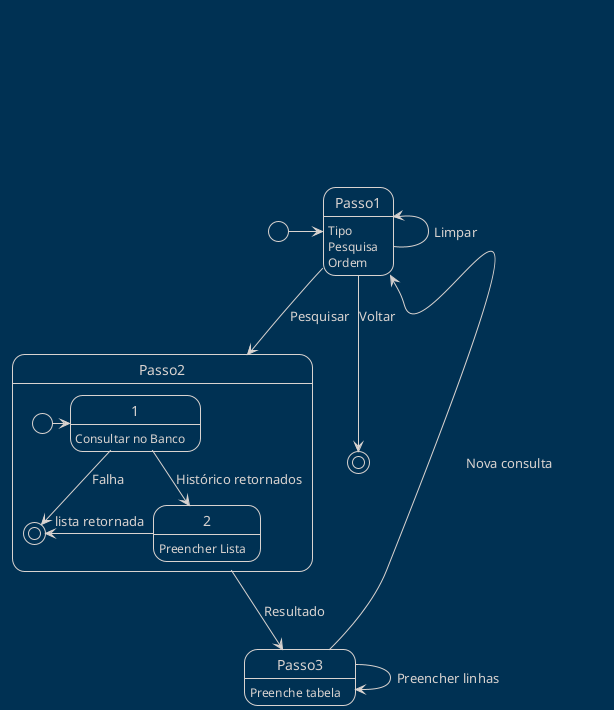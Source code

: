 @startuml
!theme blueprint

State Passo1 {
	Passo1 : Tipo
	Passo1 : Pesquisa
	Passo1 : Ordem
}

State Passo2 {
	State Passo2.1 {
		Passo2.1 : Consultar no Banco
	}

	State Passo2.2 {
		Passo2.2 : Preencher Lista
	}

	[*] -> Passo2.1
	Passo2.1 --> Passo2.2 : Histórico retornados
	Passo2.2 -left-> [*] : lista retornada
	Passo2.1 --> [*] : Falha
}

State Passo3 {
	Passo3 : Preenche tabela
}

[*] -> Passo1
Passo1 -up-> Passo1 : Limpar
Passo1 --> Passo2 : Pesquisar
Passo1 --> [*] : Voltar

Passo2 --> Passo3 : Resultado
Passo3  --> Passo3 : Preencher linhas
Passo3 -down-> Passo1 : Nova consulta
@enduml